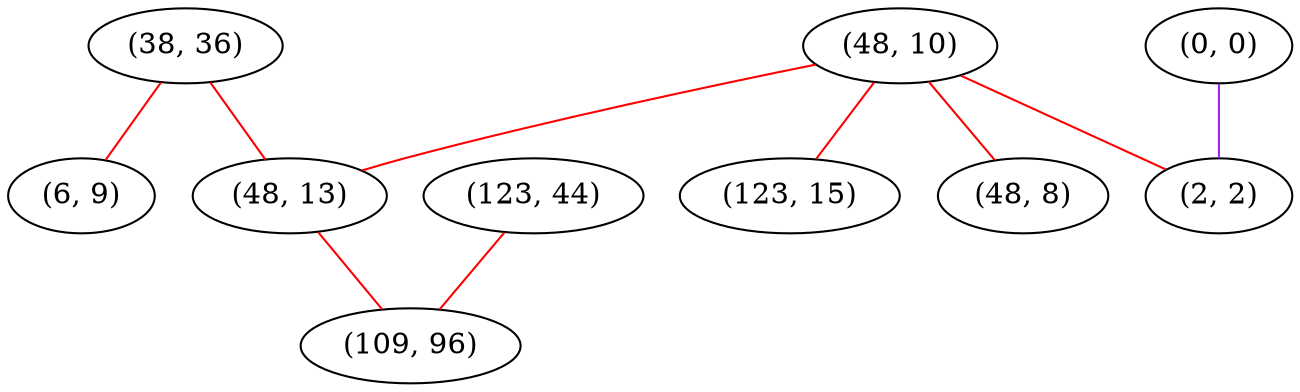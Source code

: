graph "" {
"(38, 36)";
"(6, 9)";
"(0, 0)";
"(48, 10)";
"(123, 15)";
"(48, 8)";
"(123, 44)";
"(2, 2)";
"(48, 13)";
"(109, 96)";
"(38, 36)" -- "(6, 9)"  [color=red, key=0, weight=1];
"(38, 36)" -- "(48, 13)"  [color=red, key=0, weight=1];
"(0, 0)" -- "(2, 2)"  [color=purple, key=0, weight=4];
"(48, 10)" -- "(123, 15)"  [color=red, key=0, weight=1];
"(48, 10)" -- "(48, 8)"  [color=red, key=0, weight=1];
"(48, 10)" -- "(48, 13)"  [color=red, key=0, weight=1];
"(48, 10)" -- "(2, 2)"  [color=red, key=0, weight=1];
"(123, 44)" -- "(109, 96)"  [color=red, key=0, weight=1];
"(48, 13)" -- "(109, 96)"  [color=red, key=0, weight=1];
}
